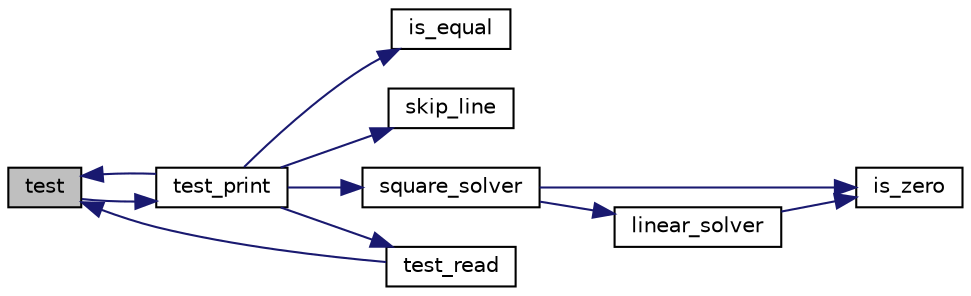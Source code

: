 digraph "test"
{
 // LATEX_PDF_SIZE
  edge [fontname="Helvetica",fontsize="10",labelfontname="Helvetica",labelfontsize="10"];
  node [fontname="Helvetica",fontsize="10",shape=record];
  rankdir="LR";
  Node1 [label="test",height=0.2,width=0.4,color="black", fillcolor="grey75", style="filled", fontcolor="black",tooltip=" "];
  Node1 -> Node2 [color="midnightblue",fontsize="10",style="solid",fontname="Helvetica"];
  Node2 [label="test_print",height=0.2,width=0.4,color="black", fillcolor="white", style="filled",URL="$test_8cpp.html#a68d3e0d724ef10c3796a1ca8ec20dea3",tooltip=" "];
  Node2 -> Node3 [color="midnightblue",fontsize="10",style="solid",fontname="Helvetica"];
  Node3 [label="is_equal",height=0.2,width=0.4,color="black", fillcolor="white", style="filled",URL="$solver_8cpp.html#a59407076ee6342ec18d2de0c0b5ebda9",tooltip=" "];
  Node2 -> Node4 [color="midnightblue",fontsize="10",style="solid",fontname="Helvetica"];
  Node4 [label="skip_line",height=0.2,width=0.4,color="black", fillcolor="white", style="filled",URL="$interface_8cpp.html#a414daf603ed0764e620c131477f3716e",tooltip=" "];
  Node2 -> Node5 [color="midnightblue",fontsize="10",style="solid",fontname="Helvetica"];
  Node5 [label="square_solver",height=0.2,width=0.4,color="black", fillcolor="white", style="filled",URL="$solver_8cpp.html#a1eb24f891c892c102e3413c143e472be",tooltip=" "];
  Node5 -> Node6 [color="midnightblue",fontsize="10",style="solid",fontname="Helvetica"];
  Node6 [label="is_zero",height=0.2,width=0.4,color="black", fillcolor="white", style="filled",URL="$solver_8cpp.html#a5f362d0ded3cfb385be07e61a70d41cf",tooltip=" "];
  Node5 -> Node7 [color="midnightblue",fontsize="10",style="solid",fontname="Helvetica"];
  Node7 [label="linear_solver",height=0.2,width=0.4,color="black", fillcolor="white", style="filled",URL="$solver_8cpp.html#ab9fe58d0f7bcb2b5b193fb612c923487",tooltip=" "];
  Node7 -> Node6 [color="midnightblue",fontsize="10",style="solid",fontname="Helvetica"];
  Node2 -> Node1 [color="midnightblue",fontsize="10",style="solid",fontname="Helvetica"];
  Node2 -> Node8 [color="midnightblue",fontsize="10",style="solid",fontname="Helvetica"];
  Node8 [label="test_read",height=0.2,width=0.4,color="black", fillcolor="white", style="filled",URL="$test_8cpp.html#a2472b45ac1b4ecad554421514ec6d083",tooltip=" "];
  Node8 -> Node1 [color="midnightblue",fontsize="10",style="solid",fontname="Helvetica"];
}
